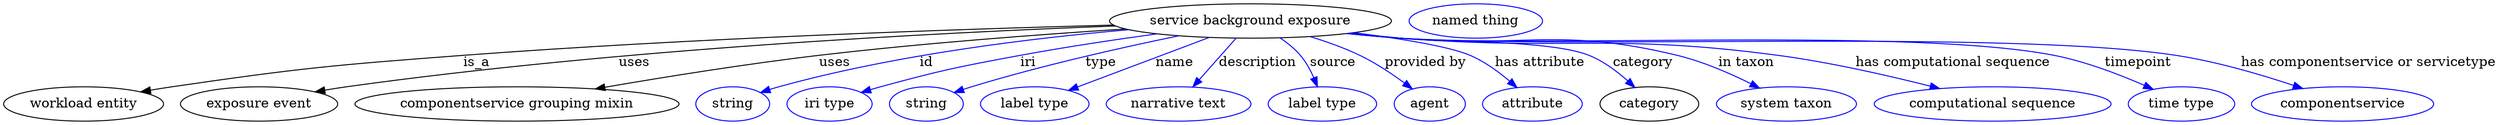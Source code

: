 digraph {
	graph [bb="0,0,2597.2,123"];
	node [label="\N"];
	"service background exposure"	[height=0.5,
		label="service background exposure",
		pos="1300.2,105",
		width=4.0802];
	"workload entity"	[height=0.5,
		pos="83.193,18",
		width=2.3109];
	"service background exposure" -> "workload entity"	[label=is_a,
		lp="493.19,61.5",
		pos="e,142.97,30.714 1157.3,100.75 993.34,96.354 716.59,86.926 479.19,69 343.67,58.767 309.66,55.694 175.19,36 167.93,34.936 160.36,33.718 \
152.83,32.434"];
	"exposure event"	[height=0.5,
		pos="266.19,18",
		width=2.2748];
	"service background exposure" -> "exposure event"	[label=uses,
		lp="657.69,61.5",
		pos="e,324.81,30.763 1159.4,99.741 974.51,92.804 640.24,75.623 357.19,36 349.89,34.978 342.28,33.775 334.71,32.491"];
	"componentservice grouping mixin"	[height=0.5,
		pos="535.19,18",
		width=4.694];
	"service background exposure" -> "componentservice grouping mixin"	[label=uses,
		lp="866.69,61.5",
		pos="e,616.86,33.797 1170,96.628 1080,90.859 957.58,81.679 850.19,69 774.64,60.08 689.44,46.331 626.72,35.507"];
	id	[color=blue,
		height=0.5,
		label=string,
		pos="760.19,18",
		width=1.0652];
	"service background exposure" -> id	[color=blue,
		label=id,
		lp="962.19,61.5",
		pos="e,789.18,29.996 1173.7,95.836 1073.2,87.134 929.81,69.747 808.19,36 805.08,35.137 801.88,34.175 798.69,33.159",
		style=solid];
	iri	[color=blue,
		height=0.5,
		label="iri type",
		pos="861.19,18",
		width=1.2277];
	"service background exposure" -> iri	[color=blue,
		label=iri,
		lp="1068.2,61.5",
		pos="e,894.48,29.946 1202.4,91.52 1158.7,85.491 1106.8,77.681 1060.2,69 995.22,56.888 978.99,53.271 915.19,36 911.61,35.031 907.92,33.979 \
904.22,32.889",
		style=solid];
	type	[color=blue,
		height=0.5,
		label=string,
		pos="962.19,18",
		width=1.0652];
	"service background exposure" -> type	[color=blue,
		label=type,
		lp="1144.2,61.5",
		pos="e,991.13,29.97 1225.3,89.436 1166.1,77.219 1081.6,58.228 1009.2,36 1006.4,35.153 1003.6,34.238 1000.7,33.289",
		style=solid];
	name	[color=blue,
		height=0.5,
		label="label type",
		pos="1075.2,18",
		width=1.5707];
	"service background exposure" -> name	[color=blue,
		label=name,
		lp="1221.2,61.5",
		pos="e,1110.4,32.302 1257.1,87.712 1217.7,72.838 1159.7,50.936 1119.9,35.879",
		style=solid];
	description	[color=blue,
		height=0.5,
		label="narrative text",
		pos="1225.2,18",
		width=2.0943];
	"service background exposure" -> description	[color=blue,
		label=description,
		lp="1307.7,61.5",
		pos="e,1240.1,35.885 1285,86.799 1274.1,74.39 1259.1,57.458 1246.9,43.618",
		style=solid];
	source	[color=blue,
		height=0.5,
		label="label type",
		pos="1375.2,18",
		width=1.5707];
	"service background exposure" -> source	[color=blue,
		label=source,
		lp="1386.2,61.5",
		pos="e,1370,36.066 1331.1,87.262 1338.6,82.125 1346.3,75.963 1352.2,69 1358,62.169 1362.6,53.628 1366.2,45.547",
		style=solid];
	"provided by"	[color=blue,
		height=0.5,
		label=agent,
		pos="1487.2,18",
		width=1.0291];
	"service background exposure" -> "provided by"	[color=blue,
		label="provided by",
		lp="1482.7,61.5",
		pos="e,1468.9,33.821 1362.4,88.606 1379.6,83.37 1398,76.822 1414.2,69 1430.5,61.12 1447.3,49.867 1460.7,40.03",
		style=solid];
	"has attribute"	[color=blue,
		height=0.5,
		label=attribute,
		pos="1594.2,18",
		width=1.4443];
	"service background exposure" -> "has attribute"	[color=blue,
		label="has attribute",
		lp="1602.2,61.5",
		pos="e,1578.1,35.19 1407.8,92.733 1456.2,86.624 1507.2,78.4 1529.2,69 1544.3,62.548 1559,51.756 1570.6,41.846",
		style=solid];
	category	[height=0.5,
		pos="1715.2,18",
		width=1.4263];
	"service background exposure" -> category	[color=blue,
		label=category,
		lp="1709.7,61.5",
		pos="e,1700.1,35.531 1404.4,92.304 1421.4,90.475 1438.8,88.648 1455.2,87 1499.2,82.591 1612.2,85.579 1653.2,69 1667.8,63.071 1681.8,52.473 \
1692.7,42.556",
		style=solid];
	"in taxon"	[color=blue,
		height=0.5,
		label="system taxon",
		pos="1857.2,18",
		width=2.022];
	"service background exposure" -> "in taxon"	[color=blue,
		label="in taxon",
		lp="1816.2,61.5",
		pos="e,1829.2,34.894 1402.7,92.069 1420.2,90.228 1438.2,88.458 1455.2,87 1583.9,75.957 1619.8,99.813 1745.2,69 1771.3,62.582 1798.9,50.326 \
1820.2,39.554",
		style=solid];
	"has computational sequence"	[color=blue,
		height=0.5,
		label="computational sequence",
		pos="2071.2,18",
		width=3.4303];
	"service background exposure" -> "has computational sequence"	[color=blue,
		label="has computational sequence",
		lp="2031.7,61.5",
		pos="e,2016.5,34.149 1401.8,91.918 1419.6,90.073 1437.9,88.34 1455.2,87 1630,73.438 1675.5,92.348 1849.2,69 1902.9,61.784 1962.8,47.952 \
2006.8,36.663",
		style=solid];
	timepoint	[color=blue,
		height=0.5,
		label="time type",
		pos="2268.2,18",
		width=1.5346];
	"service background exposure" -> timepoint	[color=blue,
		label=timepoint,
		lp="2224.2,61.5",
		pos="e,2239.1,33.374 1400.1,91.808 1418.4,89.927 1437.4,88.211 1455.2,87 1606.5,76.727 1988.5,98.451 2137.2,69 2169.5,62.605 2204.2,49.015 \
2229.8,37.616",
		style=solid];
	"has componentservice or servicetype"	[color=blue,
		height=0.5,
		label=componentservice,
		pos="2436.2,18",
		width=2.6359];
	"service background exposure" -> "has componentservice or servicetype"	[color=blue,
		label="has componentservice or servicetype",
		lp="2464.2,61.5",
		pos="e,2394.9,34.211 1400.1,91.747 1418.4,89.873 1437.4,88.174 1455.2,87 1634.4,75.199 2085.7,96.161 2263.2,69 2305.1,62.588 2351.2,48.938 \
2385.2,37.518",
		style=solid];
	"named thing_category"	[color=blue,
		height=0.5,
		label="named thing",
		pos="1534.2,105",
		width=1.9318];
}
